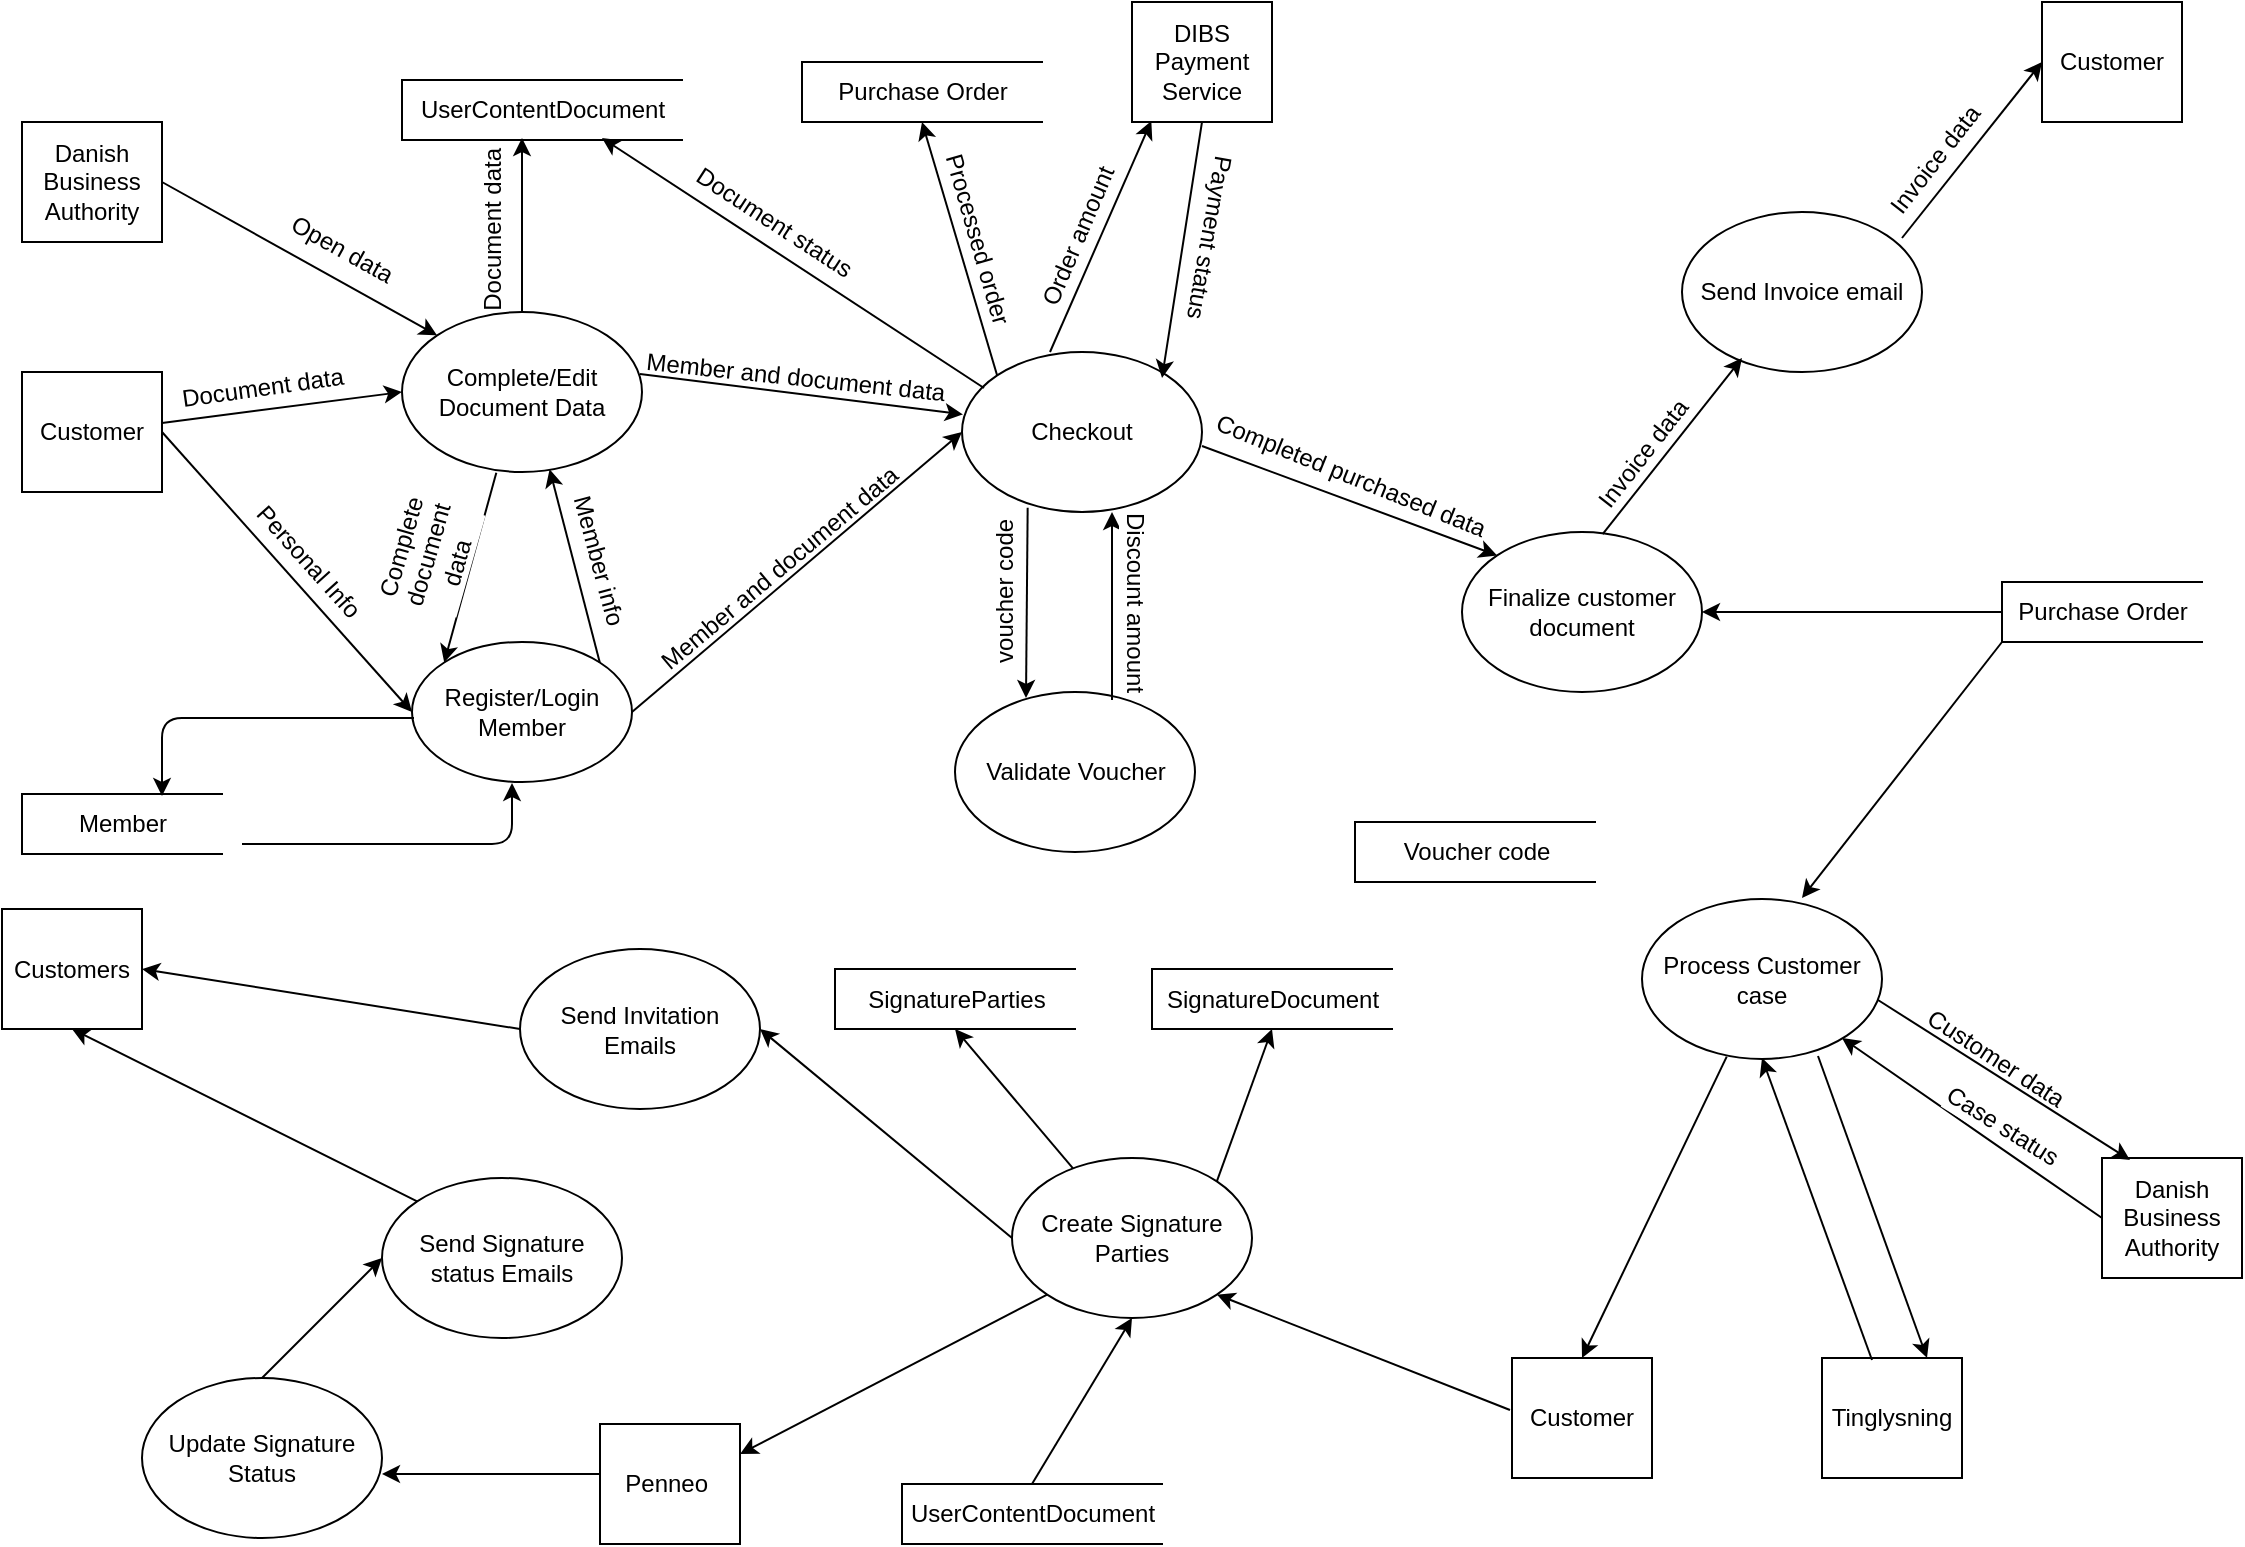 <mxfile version="10.8.1" type="github"><diagram id="lZzalAqd2hUZFLrt-EdR" name="Page-1"><mxGraphModel dx="1236" dy="808" grid="1" gridSize="10" guides="1" tooltips="1" connect="1" arrows="1" fold="1" page="1" pageScale="1" pageWidth="1169" pageHeight="827" math="0" shadow="0"><root><mxCell id="0"/><mxCell id="1" parent="0"/><mxCell id="pAkvQjoyd_GrFTZMxKbz-1" value="Complete/Edit Document Data&lt;br&gt;" style="ellipse;whiteSpace=wrap;html=1;" parent="1" vertex="1"><mxGeometry x="220" y="197" width="120" height="80" as="geometry"/></mxCell><mxCell id="YfZ5gbb5M7gNI57zoukb-1" value="Customer" style="rounded=0;whiteSpace=wrap;html=1;" parent="1" vertex="1"><mxGeometry x="30" y="227" width="70" height="60" as="geometry"/></mxCell><mxCell id="YfZ5gbb5M7gNI57zoukb-2" value="Register/Login Member&lt;br&gt;" style="ellipse;whiteSpace=wrap;html=1;" parent="1" vertex="1"><mxGeometry x="225" y="362" width="110" height="70" as="geometry"/></mxCell><mxCell id="YfZ5gbb5M7gNI57zoukb-33" value="Member" style="html=1;dashed=0;whitespace=wrap;shape=partialRectangle;right=0;fillColor=none;" parent="1" vertex="1"><mxGeometry x="30" y="438" width="100" height="30" as="geometry"/></mxCell><mxCell id="YfZ5gbb5M7gNI57zoukb-34" value="UserContentDocument" style="html=1;dashed=0;whitespace=wrap;shape=partialRectangle;right=0;fillColor=none;" parent="1" vertex="1"><mxGeometry x="220" y="81" width="140" height="30" as="geometry"/></mxCell><mxCell id="YfZ5gbb5M7gNI57zoukb-44" value="" style="endArrow=classic;html=1;entryX=0;entryY=0.5;entryDx=0;entryDy=0;" parent="1" source="YfZ5gbb5M7gNI57zoukb-1" target="pAkvQjoyd_GrFTZMxKbz-1" edge="1"><mxGeometry width="50" height="50" relative="1" as="geometry"><mxPoint x="110" y="337" as="sourcePoint"/><mxPoint x="160" y="287" as="targetPoint"/></mxGeometry></mxCell><mxCell id="ueO3qCkT5WET64ZT3Fhp-36" value="Document data&lt;br&gt;" style="text;html=1;resizable=0;points=[];align=center;verticalAlign=middle;labelBackgroundColor=#ffffff;direction=south;rotation=352;" vertex="1" connectable="0" parent="YfZ5gbb5M7gNI57zoukb-44"><mxGeometry x="-0.172" relative="1" as="geometry"><mxPoint y="-11" as="offset"/></mxGeometry></mxCell><mxCell id="YfZ5gbb5M7gNI57zoukb-46" value="" style="endArrow=classic;html=1;exitX=1;exitY=0.5;exitDx=0;exitDy=0;entryX=0;entryY=0.5;entryDx=0;entryDy=0;" parent="1" source="YfZ5gbb5M7gNI57zoukb-1" target="YfZ5gbb5M7gNI57zoukb-2" edge="1"><mxGeometry width="50" height="50" relative="1" as="geometry"><mxPoint x="110" y="262.512" as="sourcePoint"/><mxPoint x="219" y="352" as="targetPoint"/></mxGeometry></mxCell><mxCell id="ueO3qCkT5WET64ZT3Fhp-37" value="Personal Info" style="text;html=1;resizable=0;points=[];align=center;verticalAlign=middle;labelBackgroundColor=#ffffff;rotation=48;" vertex="1" connectable="0" parent="YfZ5gbb5M7gNI57zoukb-46"><mxGeometry x="-0.143" y="1" relative="1" as="geometry"><mxPoint x="19" y="5" as="offset"/></mxGeometry></mxCell><mxCell id="YfZ5gbb5M7gNI57zoukb-47" value="" style="endArrow=classic;html=1;entryX=0;entryY=0;entryDx=0;entryDy=0;exitX=0.393;exitY=1.004;exitDx=0;exitDy=0;exitPerimeter=0;" parent="1" source="pAkvQjoyd_GrFTZMxKbz-1" target="YfZ5gbb5M7gNI57zoukb-2" edge="1"><mxGeometry width="50" height="50" relative="1" as="geometry"><mxPoint x="270" y="273" as="sourcePoint"/><mxPoint x="264" y="337" as="targetPoint"/></mxGeometry></mxCell><mxCell id="ueO3qCkT5WET64ZT3Fhp-38" value="Complete &lt;br&gt;document &lt;br&gt;data&lt;br&gt;" style="text;resizable=0;points=[];align=center;verticalAlign=middle;labelBackgroundColor=#ffffff;rotation=286;direction=west;spacingBottom=11;html=1;" vertex="1" connectable="0" parent="YfZ5gbb5M7gNI57zoukb-47"><mxGeometry x="-0.243" y="-4" relative="1" as="geometry"><mxPoint x="-15.5" y="8" as="offset"/></mxGeometry></mxCell><mxCell id="YfZ5gbb5M7gNI57zoukb-49" value="Checkout&lt;br&gt;" style="ellipse;whiteSpace=wrap;html=1;" parent="1" vertex="1"><mxGeometry x="500" y="217" width="120" height="80" as="geometry"/></mxCell><mxCell id="YfZ5gbb5M7gNI57zoukb-50" value="Finalize customer document&lt;br&gt;" style="ellipse;whiteSpace=wrap;html=1;" parent="1" vertex="1"><mxGeometry x="750" y="307" width="120" height="80" as="geometry"/></mxCell><mxCell id="YfZ5gbb5M7gNI57zoukb-51" value="Validate Voucher&lt;br&gt;" style="ellipse;whiteSpace=wrap;html=1;" parent="1" vertex="1"><mxGeometry x="496.5" y="387" width="120" height="80" as="geometry"/></mxCell><mxCell id="YfZ5gbb5M7gNI57zoukb-52" value="Process Customer case&lt;br&gt;" style="ellipse;whiteSpace=wrap;html=1;" parent="1" vertex="1"><mxGeometry x="840" y="490.5" width="120" height="80" as="geometry"/></mxCell><mxCell id="YfZ5gbb5M7gNI57zoukb-53" value="Purchase Order" style="html=1;dashed=0;whitespace=wrap;shape=partialRectangle;right=0;fillColor=none;" parent="1" vertex="1"><mxGeometry x="1020" y="332" width="100" height="30" as="geometry"/></mxCell><mxCell id="YfZ5gbb5M7gNI57zoukb-54" value="Send Invoice email" style="ellipse;whiteSpace=wrap;html=1;" parent="1" vertex="1"><mxGeometry x="860" y="147" width="120" height="80" as="geometry"/></mxCell><mxCell id="YfZ5gbb5M7gNI57zoukb-57" value="Customer" style="rounded=0;whiteSpace=wrap;html=1;" parent="1" vertex="1"><mxGeometry x="1040" y="42" width="70" height="60" as="geometry"/></mxCell><mxCell id="YfZ5gbb5M7gNI57zoukb-58" value="Danish Business Authority" style="rounded=0;whiteSpace=wrap;html=1;" parent="1" vertex="1"><mxGeometry x="30" y="102" width="70" height="60" as="geometry"/></mxCell><mxCell id="YfZ5gbb5M7gNI57zoukb-59" value="Danish Business Authority" style="rounded=0;whiteSpace=wrap;html=1;" parent="1" vertex="1"><mxGeometry x="1070" y="620" width="70" height="60" as="geometry"/></mxCell><mxCell id="YfZ5gbb5M7gNI57zoukb-60" value="Customer" style="rounded=0;whiteSpace=wrap;html=1;" parent="1" vertex="1"><mxGeometry x="775" y="720" width="70" height="60" as="geometry"/></mxCell><mxCell id="YfZ5gbb5M7gNI57zoukb-61" value="Tinglysning" style="rounded=0;whiteSpace=wrap;html=1;" parent="1" vertex="1"><mxGeometry x="930" y="720" width="70" height="60" as="geometry"/></mxCell><mxCell id="YfZ5gbb5M7gNI57zoukb-62" value="" style="endArrow=classic;html=1;exitX=1;exitY=0.5;exitDx=0;exitDy=0;entryX=0;entryY=0;entryDx=0;entryDy=0;" parent="1" source="YfZ5gbb5M7gNI57zoukb-58" target="pAkvQjoyd_GrFTZMxKbz-1" edge="1"><mxGeometry width="50" height="50" relative="1" as="geometry"><mxPoint x="170" y="82" as="sourcePoint"/><mxPoint x="300" y="32" as="targetPoint"/></mxGeometry></mxCell><mxCell id="YfZ5gbb5M7gNI57zoukb-63" value="" style="endArrow=classic;html=1;exitX=0.5;exitY=0;exitDx=0;exitDy=0;" parent="1" source="pAkvQjoyd_GrFTZMxKbz-1" edge="1"><mxGeometry width="50" height="50" relative="1" as="geometry"><mxPoint x="300" y="177" as="sourcePoint"/><mxPoint x="280" y="110" as="targetPoint"/></mxGeometry></mxCell><mxCell id="YfZ5gbb5M7gNI57zoukb-64" value="" style="endArrow=classic;html=1;exitX=1;exitY=0;exitDx=0;exitDy=0;entryX=0.615;entryY=0.983;entryDx=0;entryDy=0;entryPerimeter=0;" parent="1" source="YfZ5gbb5M7gNI57zoukb-2" target="pAkvQjoyd_GrFTZMxKbz-1" edge="1"><mxGeometry width="50" height="50" relative="1" as="geometry"><mxPoint x="340" y="367" as="sourcePoint"/><mxPoint x="321" y="260" as="targetPoint"/></mxGeometry></mxCell><mxCell id="YfZ5gbb5M7gNI57zoukb-65" value="" style="endArrow=classic;html=1;exitX=1;exitY=0.5;exitDx=0;exitDy=0;entryX=0;entryY=0.5;entryDx=0;entryDy=0;" parent="1" source="YfZ5gbb5M7gNI57zoukb-2" target="YfZ5gbb5M7gNI57zoukb-49" edge="1"><mxGeometry width="50" height="50" relative="1" as="geometry"><mxPoint x="350" y="320" as="sourcePoint"/><mxPoint x="400" y="270" as="targetPoint"/></mxGeometry></mxCell><mxCell id="YfZ5gbb5M7gNI57zoukb-66" value="" style="endArrow=classic;html=1;entryX=0.004;entryY=0.39;entryDx=0;entryDy=0;entryPerimeter=0;" parent="1" target="YfZ5gbb5M7gNI57zoukb-49" edge="1"><mxGeometry width="50" height="50" relative="1" as="geometry"><mxPoint x="339" y="228" as="sourcePoint"/><mxPoint x="500" y="260" as="targetPoint"/></mxGeometry></mxCell><mxCell id="YfZ5gbb5M7gNI57zoukb-67" value="DIBS Payment Service" style="rounded=0;whiteSpace=wrap;html=1;" parent="1" vertex="1"><mxGeometry x="585" y="42" width="70" height="60" as="geometry"/></mxCell><mxCell id="YfZ5gbb5M7gNI57zoukb-68" value="" style="endArrow=classic;html=1;entryX=0.138;entryY=0.992;entryDx=0;entryDy=0;entryPerimeter=0;" parent="1" target="YfZ5gbb5M7gNI57zoukb-67" edge="1"><mxGeometry width="50" height="50" relative="1" as="geometry"><mxPoint x="544" y="217" as="sourcePoint"/><mxPoint x="593.5" y="167" as="targetPoint"/></mxGeometry></mxCell><mxCell id="ueO3qCkT5WET64ZT3Fhp-50" value="Order amount" style="text;html=1;resizable=0;points=[];align=center;verticalAlign=middle;labelBackgroundColor=#ffffff;rotation=293;" vertex="1" connectable="0" parent="YfZ5gbb5M7gNI57zoukb-68"><mxGeometry x="0.128" y="8" relative="1" as="geometry"><mxPoint x="-8" y="11" as="offset"/></mxGeometry></mxCell><mxCell id="YfZ5gbb5M7gNI57zoukb-69" value="" style="endArrow=classic;html=1;exitX=0.5;exitY=1;exitDx=0;exitDy=0;" parent="1" source="YfZ5gbb5M7gNI57zoukb-67" edge="1"><mxGeometry width="50" height="50" relative="1" as="geometry"><mxPoint x="620" y="131" as="sourcePoint"/><mxPoint x="600" y="230" as="targetPoint"/></mxGeometry></mxCell><mxCell id="ueO3qCkT5WET64ZT3Fhp-51" value="Payment status" style="text;html=1;resizable=0;points=[];align=center;verticalAlign=middle;labelBackgroundColor=#ffffff;rotation=100;" vertex="1" connectable="0" parent="YfZ5gbb5M7gNI57zoukb-69"><mxGeometry x="-0.147" y="-4" relative="1" as="geometry"><mxPoint x="16" y="3" as="offset"/></mxGeometry></mxCell><mxCell id="YfZ5gbb5M7gNI57zoukb-70" value="Purchase Order" style="html=1;dashed=0;whitespace=wrap;shape=partialRectangle;right=0;fillColor=none;" parent="1" vertex="1"><mxGeometry x="420" y="72" width="120" height="30" as="geometry"/></mxCell><mxCell id="YfZ5gbb5M7gNI57zoukb-71" value="" style="endArrow=classic;html=1;entryX=0.5;entryY=1;entryDx=0;entryDy=0;exitX=0;exitY=0;exitDx=0;exitDy=0;" parent="1" source="YfZ5gbb5M7gNI57zoukb-49" target="YfZ5gbb5M7gNI57zoukb-70" edge="1"><mxGeometry width="50" height="50" relative="1" as="geometry"><mxPoint x="440" y="200" as="sourcePoint"/><mxPoint x="490" y="150" as="targetPoint"/></mxGeometry></mxCell><mxCell id="YfZ5gbb5M7gNI57zoukb-72" value="" style="endArrow=classic;html=1;" parent="1" edge="1"><mxGeometry width="50" height="50" relative="1" as="geometry"><mxPoint x="511" y="235" as="sourcePoint"/><mxPoint x="320" y="110" as="targetPoint"/></mxGeometry></mxCell><mxCell id="ueO3qCkT5WET64ZT3Fhp-45" value="Document status" style="text;html=1;resizable=0;points=[];align=center;verticalAlign=middle;labelBackgroundColor=#ffffff;rotation=33;" vertex="1" connectable="0" parent="YfZ5gbb5M7gNI57zoukb-72"><mxGeometry x="0.258" y="-5" relative="1" as="geometry"><mxPoint x="12" y="-1" as="offset"/></mxGeometry></mxCell><mxCell id="YfZ5gbb5M7gNI57zoukb-73" value="" style="endArrow=classic;html=1;entryX=0;entryY=0;entryDx=0;entryDy=0;" parent="1" target="YfZ5gbb5M7gNI57zoukb-50" edge="1"><mxGeometry width="50" height="50" relative="1" as="geometry"><mxPoint x="620" y="264" as="sourcePoint"/><mxPoint x="760" y="227" as="targetPoint"/></mxGeometry></mxCell><mxCell id="ueO3qCkT5WET64ZT3Fhp-55" value="Completed purchased data" style="text;html=1;resizable=0;points=[];align=center;verticalAlign=middle;labelBackgroundColor=#ffffff;rotation=22;" vertex="1" connectable="0" parent="YfZ5gbb5M7gNI57zoukb-73"><mxGeometry x="-0.247" y="1" relative="1" as="geometry"><mxPoint x="18" y="-5" as="offset"/></mxGeometry></mxCell><mxCell id="YfZ5gbb5M7gNI57zoukb-75" value="" style="endArrow=classic;html=1;" parent="1" edge="1"><mxGeometry width="50" height="50" relative="1" as="geometry"><mxPoint x="575" y="391" as="sourcePoint"/><mxPoint x="575" y="297" as="targetPoint"/></mxGeometry></mxCell><mxCell id="ueO3qCkT5WET64ZT3Fhp-53" value="Discount amount" style="text;html=1;resizable=0;points=[];align=center;verticalAlign=middle;labelBackgroundColor=#ffffff;rotation=90;" vertex="1" connectable="0" parent="YfZ5gbb5M7gNI57zoukb-75"><mxGeometry x="-0.304" y="-3" relative="1" as="geometry"><mxPoint x="9" y="-17" as="offset"/></mxGeometry></mxCell><mxCell id="YfZ5gbb5M7gNI57zoukb-76" value="" style="endArrow=classic;html=1;exitX=0.282;exitY=0.973;exitDx=0;exitDy=0;exitPerimeter=0;" parent="1" edge="1"><mxGeometry width="50" height="50" relative="1" as="geometry"><mxPoint x="532.833" y="294.833" as="sourcePoint"/><mxPoint x="532" y="390" as="targetPoint"/></mxGeometry></mxCell><mxCell id="ueO3qCkT5WET64ZT3Fhp-52" value="voucher code" style="text;html=1;resizable=0;points=[];align=center;verticalAlign=middle;labelBackgroundColor=#ffffff;rotation=-90;" vertex="1" connectable="0" parent="YfZ5gbb5M7gNI57zoukb-76"><mxGeometry x="-0.36" y="6" relative="1" as="geometry"><mxPoint x="-17" y="12" as="offset"/></mxGeometry></mxCell><mxCell id="YfZ5gbb5M7gNI57zoukb-78" value="UserContentDocument" style="html=1;dashed=0;whitespace=wrap;shape=partialRectangle;right=0;fillColor=none;" parent="1" vertex="1"><mxGeometry x="470" y="783" width="130" height="30" as="geometry"/></mxCell><mxCell id="YfZ5gbb5M7gNI57zoukb-81" value="" style="edgeStyle=segmentEdgeStyle;endArrow=classic;html=1;entryX=0.7;entryY=-0.033;entryDx=0;entryDy=0;entryPerimeter=0;" parent="1" edge="1"><mxGeometry width="50" height="50" relative="1" as="geometry"><mxPoint x="226" y="400" as="sourcePoint"/><mxPoint x="100" y="439" as="targetPoint"/></mxGeometry></mxCell><mxCell id="YfZ5gbb5M7gNI57zoukb-85" value="" style="edgeStyle=segmentEdgeStyle;endArrow=classic;html=1;exitX=1.1;exitY=0.733;exitDx=0;exitDy=0;exitPerimeter=0;" parent="1" edge="1"><mxGeometry width="50" height="50" relative="1" as="geometry"><mxPoint x="140" y="463" as="sourcePoint"/><mxPoint x="275" y="432.5" as="targetPoint"/><Array as="points"><mxPoint x="275" y="463"/></Array></mxGeometry></mxCell><mxCell id="ueO3qCkT5WET64ZT3Fhp-1" value="" style="endArrow=classic;html=1;entryX=1;entryY=0.5;entryDx=0;entryDy=0;" edge="1" parent="1" target="YfZ5gbb5M7gNI57zoukb-50"><mxGeometry width="50" height="50" relative="1" as="geometry"><mxPoint x="1020" y="347" as="sourcePoint"/><mxPoint x="880" y="327" as="targetPoint"/></mxGeometry></mxCell><mxCell id="ueO3qCkT5WET64ZT3Fhp-2" value="" style="endArrow=classic;html=1;entryX=0.25;entryY=0.913;entryDx=0;entryDy=0;exitX=0.586;exitY=0.013;exitDx=0;exitDy=0;exitPerimeter=0;entryPerimeter=0;" edge="1" parent="1" source="YfZ5gbb5M7gNI57zoukb-50" target="YfZ5gbb5M7gNI57zoukb-54"><mxGeometry width="50" height="50" relative="1" as="geometry"><mxPoint x="960" y="256" as="sourcePoint"/><mxPoint x="810" y="256" as="targetPoint"/></mxGeometry></mxCell><mxCell id="ueO3qCkT5WET64ZT3Fhp-3" value="" style="endArrow=classic;html=1;entryX=0;entryY=0.5;entryDx=0;entryDy=0;" edge="1" parent="1" target="YfZ5gbb5M7gNI57zoukb-57"><mxGeometry width="50" height="50" relative="1" as="geometry"><mxPoint x="970" y="160" as="sourcePoint"/><mxPoint x="1020" y="87" as="targetPoint"/></mxGeometry></mxCell><mxCell id="ueO3qCkT5WET64ZT3Fhp-4" value="" style="endArrow=classic;html=1;exitX=0;exitY=1;exitDx=0;exitDy=0;" edge="1" parent="1" source="YfZ5gbb5M7gNI57zoukb-53"><mxGeometry width="50" height="50" relative="1" as="geometry"><mxPoint x="1050" y="452.5" as="sourcePoint"/><mxPoint x="920" y="490" as="targetPoint"/></mxGeometry></mxCell><mxCell id="ueO3qCkT5WET64ZT3Fhp-5" value="" style="endArrow=classic;html=1;entryX=0.25;entryY=0;entryDx=0;entryDy=0;" edge="1" parent="1"><mxGeometry width="50" height="50" relative="1" as="geometry"><mxPoint x="958" y="541" as="sourcePoint"/><mxPoint x="1084" y="621" as="targetPoint"/></mxGeometry></mxCell><mxCell id="ueO3qCkT5WET64ZT3Fhp-6" value="" style="endArrow=classic;html=1;" edge="1" parent="1"><mxGeometry width="50" height="50" relative="1" as="geometry"><mxPoint x="1070" y="650" as="sourcePoint"/><mxPoint x="940" y="560" as="targetPoint"/><Array as="points"><mxPoint x="1028" y="621"/></Array></mxGeometry></mxCell><mxCell id="ueO3qCkT5WET64ZT3Fhp-62" value="Case status&lt;br&gt;" style="text;html=1;resizable=0;points=[];align=center;verticalAlign=middle;labelBackgroundColor=#ffffff;rotation=32;" vertex="1" connectable="0" parent="ueO3qCkT5WET64ZT3Fhp-6"><mxGeometry x="-0.045" y="-2" relative="1" as="geometry"><mxPoint x="11" y="-2" as="offset"/></mxGeometry></mxCell><mxCell id="ueO3qCkT5WET64ZT3Fhp-7" value="" style="endArrow=classic;html=1;exitX=0.353;exitY=0.985;exitDx=0;exitDy=0;entryX=0.5;entryY=0;entryDx=0;entryDy=0;exitPerimeter=0;" edge="1" parent="1" source="YfZ5gbb5M7gNI57zoukb-52" target="YfZ5gbb5M7gNI57zoukb-60"><mxGeometry width="50" height="50" relative="1" as="geometry"><mxPoint x="900" y="556" as="sourcePoint"/><mxPoint x="800" y="684" as="targetPoint"/></mxGeometry></mxCell><mxCell id="ueO3qCkT5WET64ZT3Fhp-8" value="" style="endArrow=classic;html=1;entryX=0.75;entryY=0;entryDx=0;entryDy=0;" edge="1" parent="1" target="YfZ5gbb5M7gNI57zoukb-61"><mxGeometry width="50" height="50" relative="1" as="geometry"><mxPoint x="928" y="569" as="sourcePoint"/><mxPoint x="1020" y="710" as="targetPoint"/></mxGeometry></mxCell><mxCell id="ueO3qCkT5WET64ZT3Fhp-11" value="" style="endArrow=classic;html=1;entryX=0.75;entryY=0;entryDx=0;entryDy=0;" edge="1" parent="1"><mxGeometry width="50" height="50" relative="1" as="geometry"><mxPoint x="955" y="721" as="sourcePoint"/><mxPoint x="900" y="570" as="targetPoint"/></mxGeometry></mxCell><mxCell id="ueO3qCkT5WET64ZT3Fhp-14" value="Voucher code" style="html=1;dashed=0;whitespace=wrap;shape=partialRectangle;right=0;fillColor=none;" vertex="1" parent="1"><mxGeometry x="696.5" y="452" width="120" height="30" as="geometry"/></mxCell><mxCell id="ueO3qCkT5WET64ZT3Fhp-15" value="SignatureParties" style="html=1;dashed=0;whitespace=wrap;shape=partialRectangle;right=0;fillColor=none;" vertex="1" parent="1"><mxGeometry x="436.5" y="525.5" width="120" height="30" as="geometry"/></mxCell><mxCell id="ueO3qCkT5WET64ZT3Fhp-16" value="SignatureDocument" style="html=1;dashed=0;whitespace=wrap;shape=partialRectangle;right=0;fillColor=none;" vertex="1" parent="1"><mxGeometry x="595" y="525.5" width="120" height="30" as="geometry"/></mxCell><mxCell id="ueO3qCkT5WET64ZT3Fhp-17" value="" style="endArrow=classic;html=1;entryX=0.5;entryY=1;entryDx=0;entryDy=0;exitX=0.5;exitY=0;exitDx=0;exitDy=0;" edge="1" parent="1" source="YfZ5gbb5M7gNI57zoukb-78" target="ueO3qCkT5WET64ZT3Fhp-12"><mxGeometry width="50" height="50" relative="1" as="geometry"><mxPoint x="513" y="770" as="sourcePoint"/><mxPoint x="513" y="709" as="targetPoint"/></mxGeometry></mxCell><mxCell id="ueO3qCkT5WET64ZT3Fhp-19" value="" style="endArrow=classic;html=1;entryX=0.5;entryY=1;entryDx=0;entryDy=0;exitX=1;exitY=0;exitDx=0;exitDy=0;" edge="1" parent="1" source="ueO3qCkT5WET64ZT3Fhp-12" target="ueO3qCkT5WET64ZT3Fhp-16"><mxGeometry width="50" height="50" relative="1" as="geometry"><mxPoint x="540" y="660.5" as="sourcePoint"/><mxPoint x="540" y="599.5" as="targetPoint"/></mxGeometry></mxCell><mxCell id="ueO3qCkT5WET64ZT3Fhp-20" value="" style="endArrow=classic;html=1;entryX=0.5;entryY=1;entryDx=0;entryDy=0;" edge="1" parent="1" source="ueO3qCkT5WET64ZT3Fhp-12" target="ueO3qCkT5WET64ZT3Fhp-15"><mxGeometry width="50" height="50" relative="1" as="geometry"><mxPoint x="392" y="630" as="sourcePoint"/><mxPoint x="480" y="590" as="targetPoint"/></mxGeometry></mxCell><mxCell id="ueO3qCkT5WET64ZT3Fhp-21" value="Send Invitation Emails&lt;br&gt;" style="ellipse;whiteSpace=wrap;html=1;" vertex="1" parent="1"><mxGeometry x="279" y="515.5" width="120" height="80" as="geometry"/></mxCell><mxCell id="ueO3qCkT5WET64ZT3Fhp-22" value="Customers" style="rounded=0;whiteSpace=wrap;html=1;" vertex="1" parent="1"><mxGeometry x="20" y="495.5" width="70" height="60" as="geometry"/></mxCell><mxCell id="ueO3qCkT5WET64ZT3Fhp-23" value="Penneo&amp;nbsp;" style="rounded=0;whiteSpace=wrap;html=1;" vertex="1" parent="1"><mxGeometry x="319" y="753" width="70" height="60" as="geometry"/></mxCell><mxCell id="ueO3qCkT5WET64ZT3Fhp-25" value="" style="endArrow=classic;html=1;entryX=1;entryY=0.25;entryDx=0;entryDy=0;exitX=0;exitY=1;exitDx=0;exitDy=0;" edge="1" parent="1" source="ueO3qCkT5WET64ZT3Fhp-12" target="ueO3qCkT5WET64ZT3Fhp-23"><mxGeometry width="50" height="50" relative="1" as="geometry"><mxPoint x="446.5" y="676.5" as="sourcePoint"/><mxPoint x="342.5" y="743.5" as="targetPoint"/></mxGeometry></mxCell><mxCell id="ueO3qCkT5WET64ZT3Fhp-26" value="" style="endArrow=classic;html=1;entryX=1;entryY=0.5;entryDx=0;entryDy=0;exitX=0;exitY=0.5;exitDx=0;exitDy=0;" edge="1" parent="1" source="ueO3qCkT5WET64ZT3Fhp-12" target="ueO3qCkT5WET64ZT3Fhp-21"><mxGeometry width="50" height="50" relative="1" as="geometry"><mxPoint x="431.5" y="620" as="sourcePoint"/><mxPoint x="310" y="693.5" as="targetPoint"/></mxGeometry></mxCell><mxCell id="ueO3qCkT5WET64ZT3Fhp-27" value="" style="endArrow=classic;html=1;exitX=0;exitY=0.5;exitDx=0;exitDy=0;entryX=1;entryY=0.5;entryDx=0;entryDy=0;" edge="1" parent="1" source="ueO3qCkT5WET64ZT3Fhp-21" target="ueO3qCkT5WET64ZT3Fhp-22"><mxGeometry width="50" height="50" relative="1" as="geometry"><mxPoint x="220" y="725" as="sourcePoint"/><mxPoint x="120" y="715" as="targetPoint"/></mxGeometry></mxCell><mxCell id="ueO3qCkT5WET64ZT3Fhp-28" value="Update Signature Status&lt;br&gt;" style="ellipse;whiteSpace=wrap;html=1;" vertex="1" parent="1"><mxGeometry x="90" y="730" width="120" height="80" as="geometry"/></mxCell><mxCell id="ueO3qCkT5WET64ZT3Fhp-29" value="Send Signature status Emails&lt;br&gt;" style="ellipse;whiteSpace=wrap;html=1;" vertex="1" parent="1"><mxGeometry x="210" y="630" width="120" height="80" as="geometry"/></mxCell><mxCell id="ueO3qCkT5WET64ZT3Fhp-33" value="" style="edgeStyle=orthogonalEdgeStyle;rounded=0;orthogonalLoop=1;jettySize=auto;html=1;exitX=0;exitY=0.25;exitDx=0;exitDy=0;" edge="1" parent="1" source="ueO3qCkT5WET64ZT3Fhp-23"><mxGeometry relative="1" as="geometry"><mxPoint x="290" y="778" as="sourcePoint"/><mxPoint x="210" y="778" as="targetPoint"/><Array as="points"><mxPoint x="319" y="778"/></Array></mxGeometry></mxCell><mxCell id="ueO3qCkT5WET64ZT3Fhp-34" value="" style="endArrow=classic;html=1;entryX=0;entryY=0.5;entryDx=0;entryDy=0;exitX=0.5;exitY=0;exitDx=0;exitDy=0;" edge="1" parent="1" source="ueO3qCkT5WET64ZT3Fhp-28" target="ueO3qCkT5WET64ZT3Fhp-29"><mxGeometry width="50" height="50" relative="1" as="geometry"><mxPoint x="190" y="740" as="sourcePoint"/><mxPoint x="189.5" y="699.5" as="targetPoint"/></mxGeometry></mxCell><mxCell id="ueO3qCkT5WET64ZT3Fhp-35" value="" style="endArrow=classic;html=1;exitX=0;exitY=0;exitDx=0;exitDy=0;entryX=0.5;entryY=1;entryDx=0;entryDy=0;" edge="1" parent="1" source="ueO3qCkT5WET64ZT3Fhp-29" target="ueO3qCkT5WET64ZT3Fhp-22"><mxGeometry width="50" height="50" relative="1" as="geometry"><mxPoint x="190" y="558" as="sourcePoint"/><mxPoint x="90" y="588" as="targetPoint"/></mxGeometry></mxCell><mxCell id="ueO3qCkT5WET64ZT3Fhp-42" value="Member info&lt;br&gt;" style="text;html=1;resizable=0;points=[];autosize=1;align=left;verticalAlign=top;spacingTop=-4;rotation=75;" vertex="1" parent="1"><mxGeometry x="279" y="316" width="80" height="20" as="geometry"/></mxCell><mxCell id="ueO3qCkT5WET64ZT3Fhp-43" value="Open data" style="text;html=1;resizable=0;points=[];autosize=1;align=left;verticalAlign=top;spacingTop=-4;rotation=29;" vertex="1" parent="1"><mxGeometry x="161" y="151" width="40" height="20" as="geometry"/></mxCell><mxCell id="ueO3qCkT5WET64ZT3Fhp-44" value="Document data&lt;br&gt;" style="text;html=1;resizable=0;points=[];align=center;verticalAlign=middle;labelBackgroundColor=#ffffff;direction=south;rotation=-90;" vertex="1" connectable="0" parent="1"><mxGeometry x="281.089" y="193.085" as="geometry"><mxPoint x="37" y="-16" as="offset"/></mxGeometry></mxCell><mxCell id="ueO3qCkT5WET64ZT3Fhp-46" value="Processed order&lt;br&gt;" style="text;html=1;resizable=0;points=[];autosize=1;align=left;verticalAlign=top;spacingTop=-4;rotation=74;" vertex="1" parent="1"><mxGeometry x="459" y="155" width="100" height="20" as="geometry"/></mxCell><mxCell id="ueO3qCkT5WET64ZT3Fhp-47" value="Member and document data&lt;br&gt;" style="text;html=1;resizable=0;points=[];autosize=1;align=left;verticalAlign=top;spacingTop=-4;rotation=6;" vertex="1" parent="1"><mxGeometry x="340" y="221" width="170" height="20" as="geometry"/></mxCell><mxCell id="ueO3qCkT5WET64ZT3Fhp-48" value="Member and document data&lt;br&gt;" style="text;html=1;resizable=0;points=[];autosize=1;align=left;verticalAlign=top;spacingTop=-4;rotation=-40;" vertex="1" parent="1"><mxGeometry x="330" y="310" width="170" height="20" as="geometry"/></mxCell><mxCell id="ueO3qCkT5WET64ZT3Fhp-56" value="Invoice data&lt;br&gt;" style="text;html=1;resizable=0;points=[];autosize=1;align=left;verticalAlign=top;spacingTop=-4;rotation=308;" vertex="1" parent="1"><mxGeometry x="804" y="253" width="80" height="20" as="geometry"/></mxCell><mxCell id="ueO3qCkT5WET64ZT3Fhp-57" value="Invoice data&lt;br&gt;" style="text;html=1;resizable=0;points=[];autosize=1;align=left;verticalAlign=top;spacingTop=-4;rotation=308;" vertex="1" parent="1"><mxGeometry x="950" y="106" width="80" height="20" as="geometry"/></mxCell><mxCell id="ueO3qCkT5WET64ZT3Fhp-61" value="Customer data" style="text;html=1;resizable=0;points=[];autosize=1;align=left;verticalAlign=top;spacingTop=-4;rotation=33;" vertex="1" parent="1"><mxGeometry x="975" y="562" width="90" height="20" as="geometry"/></mxCell><mxCell id="ueO3qCkT5WET64ZT3Fhp-12" value="Create Signature Parties&lt;br&gt;" style="ellipse;whiteSpace=wrap;html=1;" vertex="1" parent="1"><mxGeometry x="525" y="620" width="120" height="80" as="geometry"/></mxCell><mxCell id="ueO3qCkT5WET64ZT3Fhp-63" value="" style="endArrow=classic;html=1;entryX=1;entryY=1;entryDx=0;entryDy=0;" edge="1" parent="1" target="ueO3qCkT5WET64ZT3Fhp-12"><mxGeometry width="50" height="50" relative="1" as="geometry"><mxPoint x="774" y="746.0" as="sourcePoint"/><mxPoint x="669" y="685" as="targetPoint"/></mxGeometry></mxCell></root></mxGraphModel></diagram></mxfile>